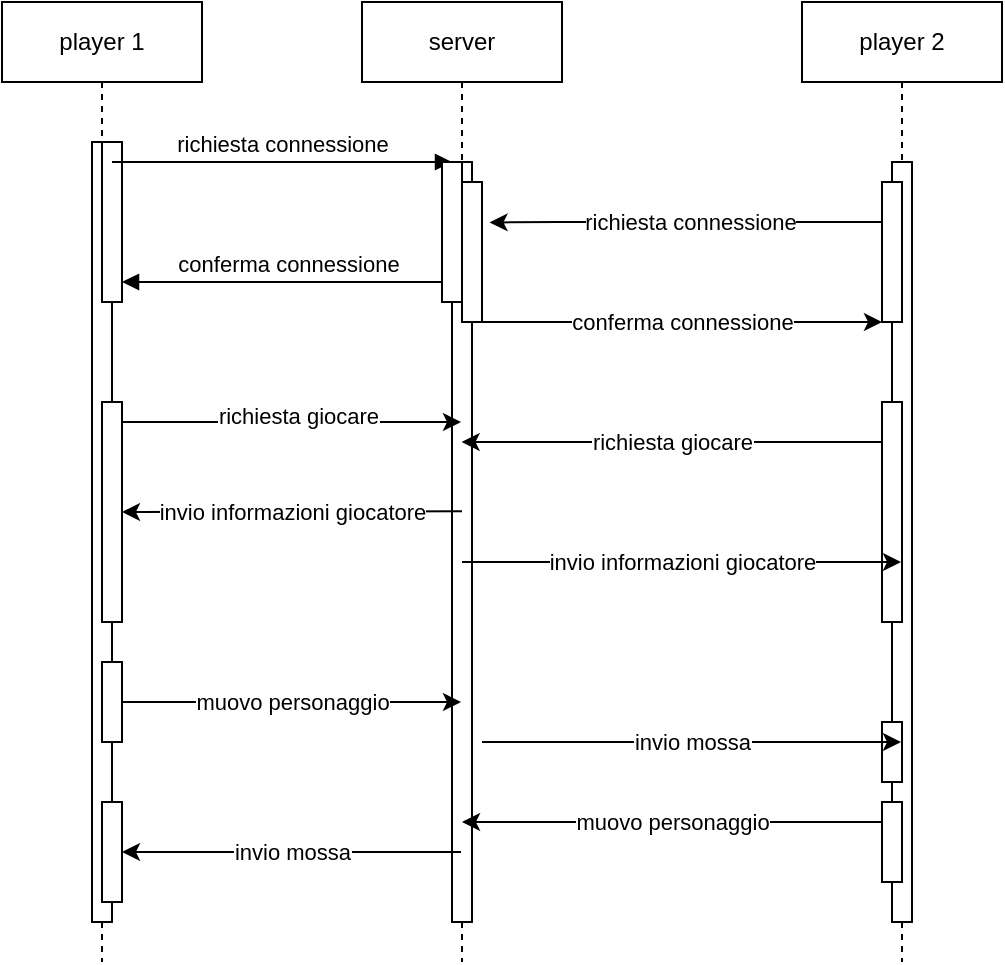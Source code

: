 <mxfile version="22.1.3" type="google">
  <diagram name="Page-1" id="2YBvvXClWsGukQMizWep">
    <mxGraphModel grid="1" page="1" gridSize="10" guides="1" tooltips="1" connect="1" arrows="1" fold="1" pageScale="1" pageWidth="850" pageHeight="1100" math="0" shadow="0">
      <root>
        <mxCell id="0" />
        <mxCell id="1" parent="0" />
        <mxCell id="aM9ryv3xv72pqoxQDRHE-1" value="player 1" style="shape=umlLifeline;perimeter=lifelinePerimeter;whiteSpace=wrap;html=1;container=0;dropTarget=0;collapsible=0;recursiveResize=0;outlineConnect=0;portConstraint=eastwest;newEdgeStyle={&quot;edgeStyle&quot;:&quot;elbowEdgeStyle&quot;,&quot;elbow&quot;:&quot;vertical&quot;,&quot;curved&quot;:0,&quot;rounded&quot;:0};" vertex="1" parent="1">
          <mxGeometry x="40" y="40" width="100" height="480" as="geometry" />
        </mxCell>
        <mxCell id="aM9ryv3xv72pqoxQDRHE-2" value="" style="html=1;points=[];perimeter=orthogonalPerimeter;outlineConnect=0;targetShapes=umlLifeline;portConstraint=eastwest;newEdgeStyle={&quot;edgeStyle&quot;:&quot;elbowEdgeStyle&quot;,&quot;elbow&quot;:&quot;vertical&quot;,&quot;curved&quot;:0,&quot;rounded&quot;:0};" vertex="1" parent="aM9ryv3xv72pqoxQDRHE-1">
          <mxGeometry x="45" y="70" width="10" height="390" as="geometry" />
        </mxCell>
        <mxCell id="aM9ryv3xv72pqoxQDRHE-4" value="" style="html=1;points=[];perimeter=orthogonalPerimeter;outlineConnect=0;targetShapes=umlLifeline;portConstraint=eastwest;newEdgeStyle={&quot;edgeStyle&quot;:&quot;elbowEdgeStyle&quot;,&quot;elbow&quot;:&quot;vertical&quot;,&quot;curved&quot;:0,&quot;rounded&quot;:0};" vertex="1" parent="aM9ryv3xv72pqoxQDRHE-1">
          <mxGeometry x="50" y="70" width="10" height="80" as="geometry" />
        </mxCell>
        <mxCell id="aM9ryv3xv72pqoxQDRHE-5" value="server" style="shape=umlLifeline;perimeter=lifelinePerimeter;whiteSpace=wrap;html=1;container=0;dropTarget=0;collapsible=0;recursiveResize=0;outlineConnect=0;portConstraint=eastwest;newEdgeStyle={&quot;edgeStyle&quot;:&quot;elbowEdgeStyle&quot;,&quot;elbow&quot;:&quot;vertical&quot;,&quot;curved&quot;:0,&quot;rounded&quot;:0};" vertex="1" parent="1">
          <mxGeometry x="220" y="40" width="100" height="480" as="geometry" />
        </mxCell>
        <mxCell id="aM9ryv3xv72pqoxQDRHE-6" value="" style="html=1;points=[];perimeter=orthogonalPerimeter;outlineConnect=0;targetShapes=umlLifeline;portConstraint=eastwest;newEdgeStyle={&quot;edgeStyle&quot;:&quot;elbowEdgeStyle&quot;,&quot;elbow&quot;:&quot;vertical&quot;,&quot;curved&quot;:0,&quot;rounded&quot;:0};" vertex="1" parent="aM9ryv3xv72pqoxQDRHE-5">
          <mxGeometry x="45" y="80" width="10" height="380" as="geometry" />
        </mxCell>
        <mxCell id="aM9ryv3xv72pqoxQDRHE-7" value="richiesta connessione" style="html=1;verticalAlign=bottom;endArrow=block;edgeStyle=elbowEdgeStyle;elbow=vertical;curved=0;rounded=0;" edge="1" parent="1" source="aM9ryv3xv72pqoxQDRHE-2" target="aM9ryv3xv72pqoxQDRHE-6">
          <mxGeometry relative="1" as="geometry">
            <mxPoint x="195" y="130" as="sourcePoint" />
            <Array as="points">
              <mxPoint x="180" y="120" />
            </Array>
          </mxGeometry>
        </mxCell>
        <mxCell id="aM9ryv3xv72pqoxQDRHE-9" value="conferma connessione" style="html=1;verticalAlign=bottom;endArrow=block;edgeStyle=elbowEdgeStyle;elbow=vertical;curved=0;rounded=0;" edge="1" parent="1">
          <mxGeometry relative="1" as="geometry">
            <mxPoint x="265" y="180" as="sourcePoint" />
            <Array as="points">
              <mxPoint x="190" y="180" />
            </Array>
            <mxPoint x="100.0" y="180" as="targetPoint" />
          </mxGeometry>
        </mxCell>
        <mxCell id="GxFs1mWM5EbDq3UqF2qv-1" value="player 2" style="shape=umlLifeline;perimeter=lifelinePerimeter;whiteSpace=wrap;html=1;container=0;dropTarget=0;collapsible=0;recursiveResize=0;outlineConnect=0;portConstraint=eastwest;newEdgeStyle={&quot;edgeStyle&quot;:&quot;elbowEdgeStyle&quot;,&quot;elbow&quot;:&quot;vertical&quot;,&quot;curved&quot;:0,&quot;rounded&quot;:0};" vertex="1" parent="1">
          <mxGeometry x="440" y="40" width="100" height="480" as="geometry" />
        </mxCell>
        <mxCell id="GxFs1mWM5EbDq3UqF2qv-2" value="" style="html=1;points=[];perimeter=orthogonalPerimeter;outlineConnect=0;targetShapes=umlLifeline;portConstraint=eastwest;newEdgeStyle={&quot;edgeStyle&quot;:&quot;elbowEdgeStyle&quot;,&quot;elbow&quot;:&quot;vertical&quot;,&quot;curved&quot;:0,&quot;rounded&quot;:0};" vertex="1" parent="GxFs1mWM5EbDq3UqF2qv-1">
          <mxGeometry x="45" y="80" width="10" height="380" as="geometry" />
        </mxCell>
        <mxCell id="GxFs1mWM5EbDq3UqF2qv-4" value="richiesta connessione" style="endArrow=classic;html=1;rounded=0;entryX=1.378;entryY=0.289;entryDx=0;entryDy=0;entryPerimeter=0;" edge="1" parent="1" target="GxFs1mWM5EbDq3UqF2qv-6">
          <mxGeometry width="50" height="50" relative="1" as="geometry">
            <mxPoint x="483.95" y="150.06" as="sourcePoint" />
            <mxPoint x="280.0" y="159.94" as="targetPoint" />
            <Array as="points">
              <mxPoint x="318.95" y="150.06" />
            </Array>
          </mxGeometry>
        </mxCell>
        <mxCell id="GxFs1mWM5EbDq3UqF2qv-5" value="" style="rounded=0;whiteSpace=wrap;html=1;" vertex="1" parent="1">
          <mxGeometry x="260" y="120" width="10" height="70" as="geometry" />
        </mxCell>
        <mxCell id="GxFs1mWM5EbDq3UqF2qv-6" value="" style="rounded=0;whiteSpace=wrap;html=1;" vertex="1" parent="1">
          <mxGeometry x="270" y="130" width="10" height="70" as="geometry" />
        </mxCell>
        <mxCell id="GxFs1mWM5EbDq3UqF2qv-7" value="conferma connessione" style="endArrow=classic;html=1;rounded=0;entryX=0;entryY=1;entryDx=0;entryDy=0;" edge="1" parent="1" target="GxFs1mWM5EbDq3UqF2qv-8">
          <mxGeometry width="50" height="50" relative="1" as="geometry">
            <mxPoint x="280" y="200" as="sourcePoint" />
            <mxPoint x="470" y="200" as="targetPoint" />
          </mxGeometry>
        </mxCell>
        <mxCell id="GxFs1mWM5EbDq3UqF2qv-8" value="" style="rounded=0;whiteSpace=wrap;html=1;" vertex="1" parent="1">
          <mxGeometry x="480" y="130" width="10" height="70" as="geometry" />
        </mxCell>
        <mxCell id="GxFs1mWM5EbDq3UqF2qv-9" value="" style="endArrow=classic;html=1;rounded=0;" edge="1" parent="1" target="aM9ryv3xv72pqoxQDRHE-5">
          <mxGeometry width="50" height="50" relative="1" as="geometry">
            <mxPoint x="100" y="250" as="sourcePoint" />
            <mxPoint x="150" y="200" as="targetPoint" />
          </mxGeometry>
        </mxCell>
        <mxCell id="GxFs1mWM5EbDq3UqF2qv-13" value="richiesta giocare" style="edgeLabel;html=1;align=center;verticalAlign=middle;resizable=0;points=[];" connectable="0" vertex="1" parent="GxFs1mWM5EbDq3UqF2qv-9">
          <mxGeometry x="0.036" y="3" relative="1" as="geometry">
            <mxPoint as="offset" />
          </mxGeometry>
        </mxCell>
        <mxCell id="GxFs1mWM5EbDq3UqF2qv-11" value="" style="rounded=0;whiteSpace=wrap;html=1;" vertex="1" parent="1">
          <mxGeometry x="90" y="240" width="10" height="110" as="geometry" />
        </mxCell>
        <mxCell id="GxFs1mWM5EbDq3UqF2qv-12" value="" style="rounded=0;whiteSpace=wrap;html=1;" vertex="1" parent="1">
          <mxGeometry x="480" y="240" width="10" height="110" as="geometry" />
        </mxCell>
        <mxCell id="GxFs1mWM5EbDq3UqF2qv-17" value="richiesta giocare" style="endArrow=classic;html=1;rounded=0;" edge="1" parent="1">
          <mxGeometry width="50" height="50" relative="1" as="geometry">
            <mxPoint x="480.0" y="260" as="sourcePoint" />
            <mxPoint x="269.81" y="260" as="targetPoint" />
          </mxGeometry>
        </mxCell>
        <mxCell id="GxFs1mWM5EbDq3UqF2qv-18" value="invio informazioni giocatore" style="endArrow=classic;html=1;rounded=0;entryX=1;entryY=0.5;entryDx=0;entryDy=0;" edge="1" parent="1" target="GxFs1mWM5EbDq3UqF2qv-11">
          <mxGeometry width="50" height="50" relative="1" as="geometry">
            <mxPoint x="270" y="294.66" as="sourcePoint" />
            <mxPoint x="189.81" y="294.66" as="targetPoint" />
          </mxGeometry>
        </mxCell>
        <mxCell id="GxFs1mWM5EbDq3UqF2qv-19" value="invio informazioni giocatore" style="endArrow=classic;html=1;rounded=0;" edge="1" parent="1" target="GxFs1mWM5EbDq3UqF2qv-1">
          <mxGeometry width="50" height="50" relative="1" as="geometry">
            <mxPoint x="270" y="320" as="sourcePoint" />
            <mxPoint x="320" y="270" as="targetPoint" />
            <Array as="points" />
          </mxGeometry>
        </mxCell>
        <mxCell id="GxFs1mWM5EbDq3UqF2qv-20" value="" style="rounded=0;whiteSpace=wrap;html=1;" vertex="1" parent="1">
          <mxGeometry x="90" y="370" width="10" height="40" as="geometry" />
        </mxCell>
        <mxCell id="GxFs1mWM5EbDq3UqF2qv-21" value="" style="rounded=0;whiteSpace=wrap;html=1;" vertex="1" parent="1">
          <mxGeometry x="480" y="400" width="10" height="30" as="geometry" />
        </mxCell>
        <mxCell id="GxFs1mWM5EbDq3UqF2qv-22" value="muovo personaggio" style="endArrow=classic;html=1;rounded=0;" edge="1" parent="1" target="aM9ryv3xv72pqoxQDRHE-5">
          <mxGeometry width="50" height="50" relative="1" as="geometry">
            <mxPoint x="100" y="390" as="sourcePoint" />
            <mxPoint x="150" y="340" as="targetPoint" />
          </mxGeometry>
        </mxCell>
        <mxCell id="GxFs1mWM5EbDq3UqF2qv-23" value="invio mossa" style="endArrow=classic;html=1;rounded=0;" edge="1" parent="1" target="GxFs1mWM5EbDq3UqF2qv-1">
          <mxGeometry width="50" height="50" relative="1" as="geometry">
            <mxPoint x="280" y="410" as="sourcePoint" />
            <mxPoint x="330" y="360" as="targetPoint" />
          </mxGeometry>
        </mxCell>
        <mxCell id="GxFs1mWM5EbDq3UqF2qv-24" value="" style="rounded=0;whiteSpace=wrap;html=1;" vertex="1" parent="1">
          <mxGeometry x="480" y="440" width="10" height="40" as="geometry" />
        </mxCell>
        <mxCell id="GxFs1mWM5EbDq3UqF2qv-25" value="muovo personaggio" style="endArrow=classic;html=1;rounded=0;" edge="1" parent="1" target="aM9ryv3xv72pqoxQDRHE-5">
          <mxGeometry width="50" height="50" relative="1" as="geometry">
            <mxPoint x="480" y="450" as="sourcePoint" />
            <mxPoint x="359.81" y="450" as="targetPoint" />
          </mxGeometry>
        </mxCell>
        <mxCell id="GxFs1mWM5EbDq3UqF2qv-26" value="" style="rounded=0;whiteSpace=wrap;html=1;" vertex="1" parent="1">
          <mxGeometry x="90" y="440" width="10" height="50" as="geometry" />
        </mxCell>
        <mxCell id="GxFs1mWM5EbDq3UqF2qv-27" value="invio mossa" style="endArrow=classic;html=1;rounded=0;entryX=1;entryY=0.5;entryDx=0;entryDy=0;" edge="1" parent="1" source="aM9ryv3xv72pqoxQDRHE-5" target="GxFs1mWM5EbDq3UqF2qv-26">
          <mxGeometry width="50" height="50" relative="1" as="geometry">
            <mxPoint x="160" y="500" as="sourcePoint" />
            <mxPoint x="210" y="450" as="targetPoint" />
          </mxGeometry>
        </mxCell>
      </root>
    </mxGraphModel>
  </diagram>
</mxfile>
